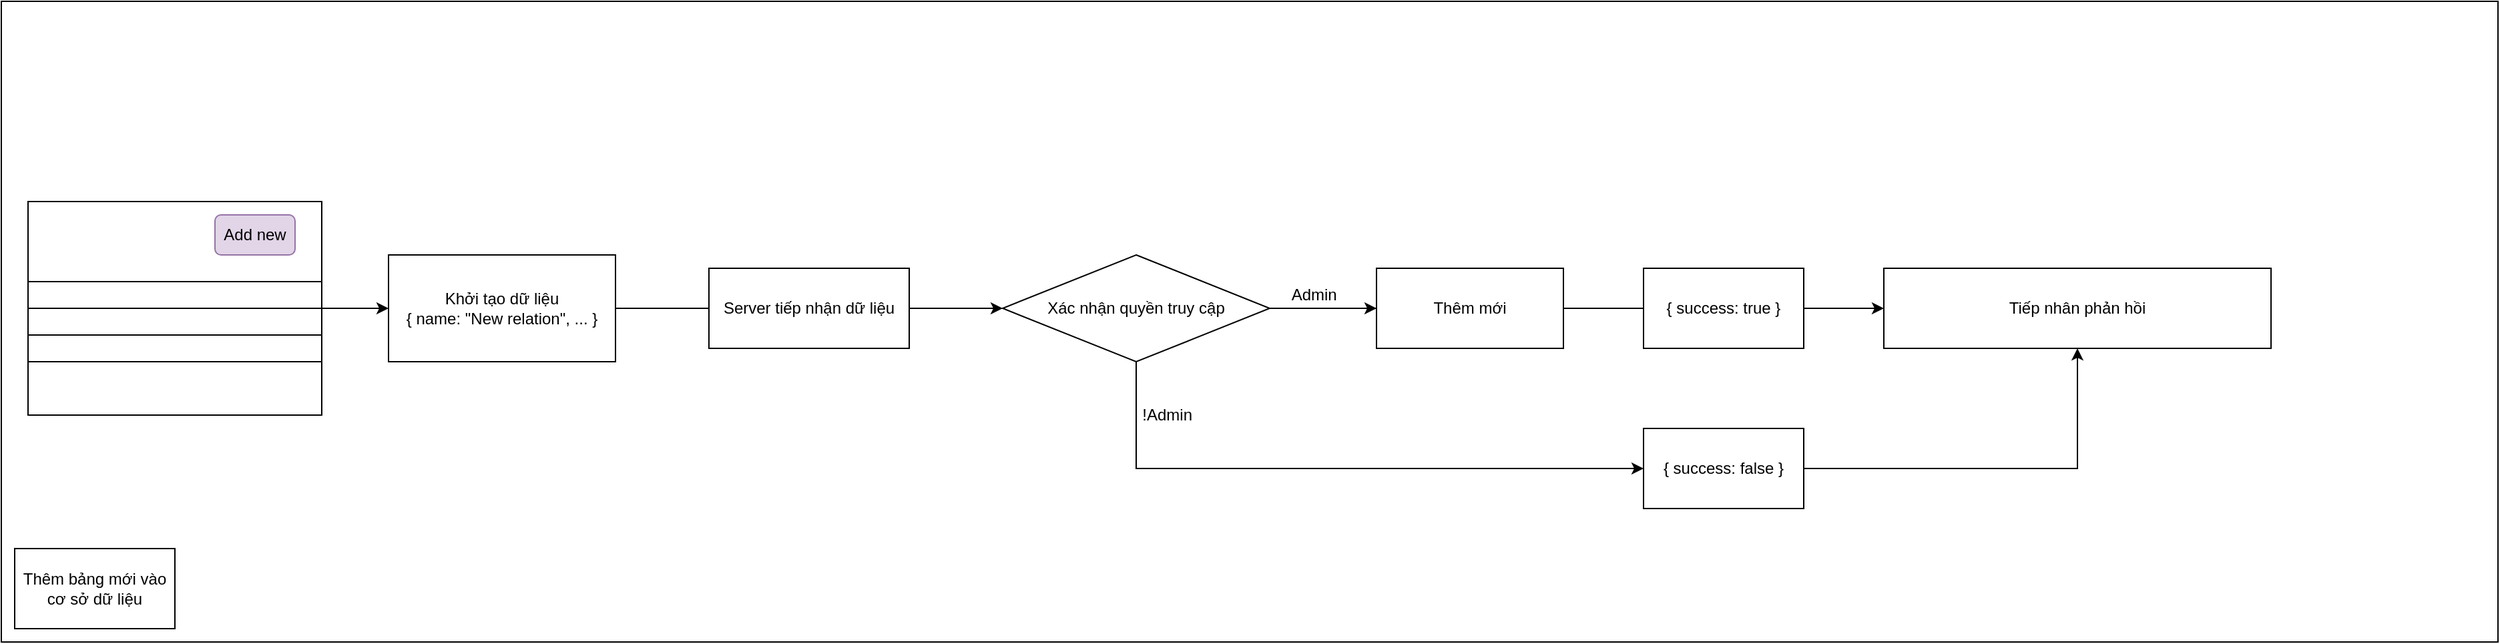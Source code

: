 <mxfile version="20.6.0" type="github">
  <diagram id="C5RBs43oDa-KdzZeNtuy" name="Page-1">
    <mxGraphModel dx="1600" dy="981" grid="1" gridSize="10" guides="1" tooltips="1" connect="1" arrows="1" fold="1" page="1" pageScale="1" pageWidth="827" pageHeight="1169" math="0" shadow="0">
      <root>
        <mxCell id="WIyWlLk6GJQsqaUBKTNV-0" />
        <mxCell id="WIyWlLk6GJQsqaUBKTNV-1" parent="WIyWlLk6GJQsqaUBKTNV-0" />
        <mxCell id="XWecdgJLz6n113rmZtf5-0" value="" style="rounded=0;whiteSpace=wrap;html=1;" vertex="1" parent="WIyWlLk6GJQsqaUBKTNV-1">
          <mxGeometry x="30" y="40" width="1870" height="480" as="geometry" />
        </mxCell>
        <mxCell id="XWecdgJLz6n113rmZtf5-1" value="Thêm bảng mới vào cơ sở dữ liệu" style="rounded=0;whiteSpace=wrap;html=1;" vertex="1" parent="WIyWlLk6GJQsqaUBKTNV-1">
          <mxGeometry x="40" y="450" width="120" height="60" as="geometry" />
        </mxCell>
        <mxCell id="XWecdgJLz6n113rmZtf5-3" value="" style="rounded=0;whiteSpace=wrap;html=1;" vertex="1" parent="WIyWlLk6GJQsqaUBKTNV-1">
          <mxGeometry x="50" y="190" width="220" height="160" as="geometry" />
        </mxCell>
        <mxCell id="XWecdgJLz6n113rmZtf5-4" value="Add new" style="rounded=1;whiteSpace=wrap;html=1;fillColor=#e1d5e7;strokeColor=#9673a6;" vertex="1" parent="WIyWlLk6GJQsqaUBKTNV-1">
          <mxGeometry x="190" y="200" width="60" height="30" as="geometry" />
        </mxCell>
        <mxCell id="XWecdgJLz6n113rmZtf5-8" value="" style="rounded=0;whiteSpace=wrap;html=1;" vertex="1" parent="WIyWlLk6GJQsqaUBKTNV-1">
          <mxGeometry x="50" y="250" width="220" height="20" as="geometry" />
        </mxCell>
        <mxCell id="XWecdgJLz6n113rmZtf5-9" value="" style="rounded=0;whiteSpace=wrap;html=1;" vertex="1" parent="WIyWlLk6GJQsqaUBKTNV-1">
          <mxGeometry x="50" y="290" width="220" height="20" as="geometry" />
        </mxCell>
        <mxCell id="XWecdgJLz6n113rmZtf5-10" value="" style="endArrow=classic;html=1;rounded=0;exitX=1;exitY=0.5;exitDx=0;exitDy=0;" edge="1" parent="WIyWlLk6GJQsqaUBKTNV-1" source="XWecdgJLz6n113rmZtf5-3" target="XWecdgJLz6n113rmZtf5-11">
          <mxGeometry width="50" height="50" relative="1" as="geometry">
            <mxPoint x="390" y="350" as="sourcePoint" />
            <mxPoint x="440" y="300" as="targetPoint" />
          </mxGeometry>
        </mxCell>
        <mxCell id="XWecdgJLz6n113rmZtf5-11" value="Khởi tạo dữ liệu&lt;br&gt;{ name: &quot;New relation&quot;, ... }" style="rounded=0;whiteSpace=wrap;html=1;" vertex="1" parent="WIyWlLk6GJQsqaUBKTNV-1">
          <mxGeometry x="320" y="230" width="170" height="80" as="geometry" />
        </mxCell>
        <mxCell id="XWecdgJLz6n113rmZtf5-26" value="" style="edgeStyle=orthogonalEdgeStyle;rounded=0;orthogonalLoop=1;jettySize=auto;html=1;" edge="1" parent="WIyWlLk6GJQsqaUBKTNV-1" source="XWecdgJLz6n113rmZtf5-12" target="XWecdgJLz6n113rmZtf5-25">
          <mxGeometry relative="1" as="geometry" />
        </mxCell>
        <mxCell id="XWecdgJLz6n113rmZtf5-38" style="edgeStyle=orthogonalEdgeStyle;rounded=0;orthogonalLoop=1;jettySize=auto;html=1;entryX=0;entryY=0.5;entryDx=0;entryDy=0;" edge="1" parent="WIyWlLk6GJQsqaUBKTNV-1" source="XWecdgJLz6n113rmZtf5-12" target="XWecdgJLz6n113rmZtf5-34">
          <mxGeometry relative="1" as="geometry">
            <Array as="points">
              <mxPoint x="880" y="390" />
            </Array>
          </mxGeometry>
        </mxCell>
        <mxCell id="XWecdgJLz6n113rmZtf5-12" value="Xác nhận quyền truy cập" style="rhombus;whiteSpace=wrap;html=1;" vertex="1" parent="WIyWlLk6GJQsqaUBKTNV-1">
          <mxGeometry x="780" y="230" width="200" height="80" as="geometry" />
        </mxCell>
        <mxCell id="XWecdgJLz6n113rmZtf5-16" value="Thêm mới" style="rounded=0;whiteSpace=wrap;html=1;" vertex="1" parent="WIyWlLk6GJQsqaUBKTNV-1">
          <mxGeometry x="1060" y="240" width="140" height="60" as="geometry" />
        </mxCell>
        <mxCell id="XWecdgJLz6n113rmZtf5-18" value="" style="endArrow=classic;html=1;rounded=0;exitX=1;exitY=0.5;exitDx=0;exitDy=0;" edge="1" parent="WIyWlLk6GJQsqaUBKTNV-1" source="XWecdgJLz6n113rmZtf5-11" target="XWecdgJLz6n113rmZtf5-12">
          <mxGeometry width="50" height="50" relative="1" as="geometry">
            <mxPoint x="820" y="240" as="sourcePoint" />
            <mxPoint x="870" y="190" as="targetPoint" />
          </mxGeometry>
        </mxCell>
        <mxCell id="XWecdgJLz6n113rmZtf5-19" value="" style="endArrow=classic;html=1;rounded=0;exitX=1;exitY=0.5;exitDx=0;exitDy=0;entryX=0;entryY=0.5;entryDx=0;entryDy=0;" edge="1" parent="WIyWlLk6GJQsqaUBKTNV-1" source="XWecdgJLz6n113rmZtf5-12" target="XWecdgJLz6n113rmZtf5-16">
          <mxGeometry width="50" height="50" relative="1" as="geometry">
            <mxPoint x="820" y="240" as="sourcePoint" />
            <mxPoint x="870" y="190" as="targetPoint" />
          </mxGeometry>
        </mxCell>
        <mxCell id="XWecdgJLz6n113rmZtf5-23" value="Server tiếp nhận dữ liệu" style="rounded=0;whiteSpace=wrap;html=1;" vertex="1" parent="WIyWlLk6GJQsqaUBKTNV-1">
          <mxGeometry x="560" y="240" width="150" height="60" as="geometry" />
        </mxCell>
        <mxCell id="XWecdgJLz6n113rmZtf5-24" value="Admin&amp;nbsp;" style="text;html=1;strokeColor=none;fillColor=none;align=center;verticalAlign=middle;whiteSpace=wrap;rounded=0;" vertex="1" parent="WIyWlLk6GJQsqaUBKTNV-1">
          <mxGeometry x="950" y="220" width="130" height="80" as="geometry" />
        </mxCell>
        <mxCell id="XWecdgJLz6n113rmZtf5-25" value="Tiếp nhân phản hồi" style="whiteSpace=wrap;html=1;" vertex="1" parent="WIyWlLk6GJQsqaUBKTNV-1">
          <mxGeometry x="1440" y="240" width="290" height="60" as="geometry" />
        </mxCell>
        <mxCell id="XWecdgJLz6n113rmZtf5-30" value="!Admin&amp;nbsp;" style="text;html=1;strokeColor=none;fillColor=none;align=center;verticalAlign=middle;whiteSpace=wrap;rounded=0;" vertex="1" parent="WIyWlLk6GJQsqaUBKTNV-1">
          <mxGeometry x="840" y="310" width="130" height="80" as="geometry" />
        </mxCell>
        <mxCell id="XWecdgJLz6n113rmZtf5-33" value="{ success: true }" style="rounded=0;whiteSpace=wrap;html=1;" vertex="1" parent="WIyWlLk6GJQsqaUBKTNV-1">
          <mxGeometry x="1260" y="240" width="120" height="60" as="geometry" />
        </mxCell>
        <mxCell id="XWecdgJLz6n113rmZtf5-39" style="edgeStyle=orthogonalEdgeStyle;rounded=0;orthogonalLoop=1;jettySize=auto;html=1;entryX=0.5;entryY=1;entryDx=0;entryDy=0;" edge="1" parent="WIyWlLk6GJQsqaUBKTNV-1" source="XWecdgJLz6n113rmZtf5-34" target="XWecdgJLz6n113rmZtf5-25">
          <mxGeometry relative="1" as="geometry">
            <Array as="points">
              <mxPoint x="1585" y="390" />
            </Array>
          </mxGeometry>
        </mxCell>
        <mxCell id="XWecdgJLz6n113rmZtf5-34" value="{ success: false }" style="rounded=0;whiteSpace=wrap;html=1;" vertex="1" parent="WIyWlLk6GJQsqaUBKTNV-1">
          <mxGeometry x="1260" y="360" width="120" height="60" as="geometry" />
        </mxCell>
      </root>
    </mxGraphModel>
  </diagram>
</mxfile>
